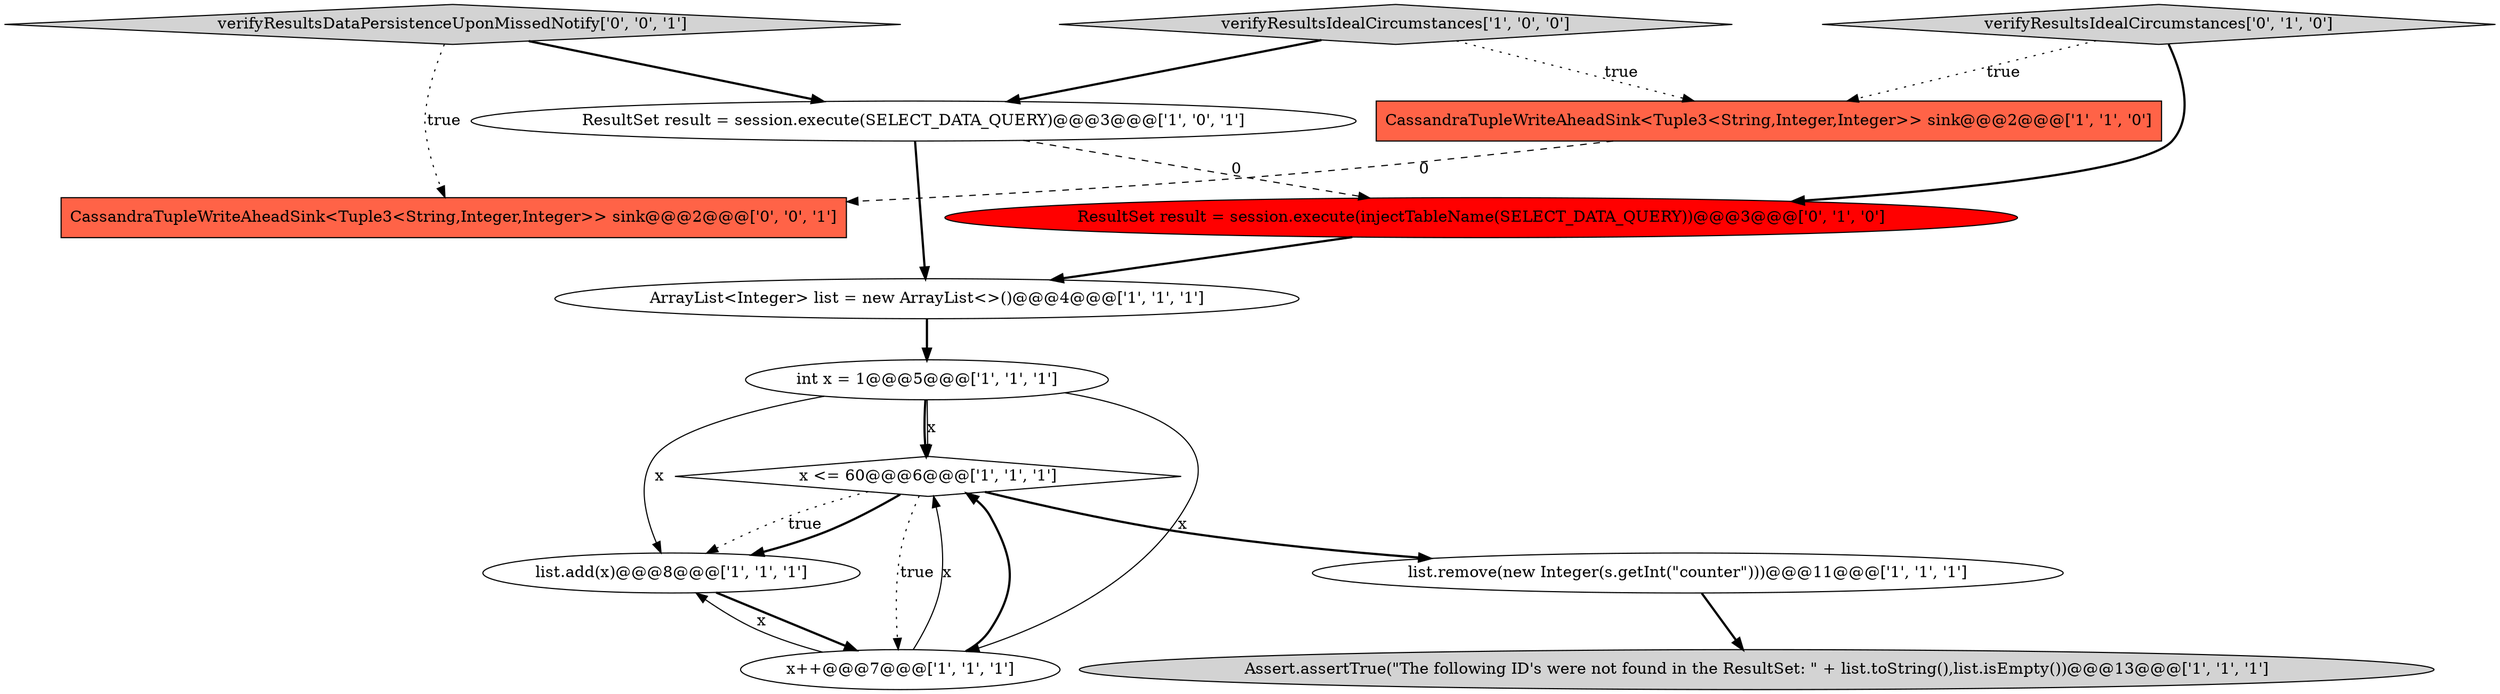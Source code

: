 digraph {
0 [style = filled, label = "list.remove(new Integer(s.getInt(\"counter\")))@@@11@@@['1', '1', '1']", fillcolor = white, shape = ellipse image = "AAA0AAABBB1BBB"];
12 [style = filled, label = "CassandraTupleWriteAheadSink<Tuple3<String,Integer,Integer>> sink@@@2@@@['0', '0', '1']", fillcolor = tomato, shape = box image = "AAA0AAABBB3BBB"];
10 [style = filled, label = "ResultSet result = session.execute(injectTableName(SELECT_DATA_QUERY))@@@3@@@['0', '1', '0']", fillcolor = red, shape = ellipse image = "AAA1AAABBB2BBB"];
3 [style = filled, label = "x <= 60@@@6@@@['1', '1', '1']", fillcolor = white, shape = diamond image = "AAA0AAABBB1BBB"];
7 [style = filled, label = "ArrayList<Integer> list = new ArrayList<>()@@@4@@@['1', '1', '1']", fillcolor = white, shape = ellipse image = "AAA0AAABBB1BBB"];
13 [style = filled, label = "verifyResultsDataPersistenceUponMissedNotify['0', '0', '1']", fillcolor = lightgray, shape = diamond image = "AAA0AAABBB3BBB"];
9 [style = filled, label = "verifyResultsIdealCircumstances['1', '0', '0']", fillcolor = lightgray, shape = diamond image = "AAA0AAABBB1BBB"];
4 [style = filled, label = "list.add(x)@@@8@@@['1', '1', '1']", fillcolor = white, shape = ellipse image = "AAA0AAABBB1BBB"];
2 [style = filled, label = "ResultSet result = session.execute(SELECT_DATA_QUERY)@@@3@@@['1', '0', '1']", fillcolor = white, shape = ellipse image = "AAA0AAABBB1BBB"];
1 [style = filled, label = "Assert.assertTrue(\"The following ID's were not found in the ResultSet: \" + list.toString(),list.isEmpty())@@@13@@@['1', '1', '1']", fillcolor = lightgray, shape = ellipse image = "AAA0AAABBB1BBB"];
6 [style = filled, label = "x++@@@7@@@['1', '1', '1']", fillcolor = white, shape = ellipse image = "AAA0AAABBB1BBB"];
8 [style = filled, label = "int x = 1@@@5@@@['1', '1', '1']", fillcolor = white, shape = ellipse image = "AAA0AAABBB1BBB"];
11 [style = filled, label = "verifyResultsIdealCircumstances['0', '1', '0']", fillcolor = lightgray, shape = diamond image = "AAA0AAABBB2BBB"];
5 [style = filled, label = "CassandraTupleWriteAheadSink<Tuple3<String,Integer,Integer>> sink@@@2@@@['1', '1', '0']", fillcolor = tomato, shape = box image = "AAA0AAABBB1BBB"];
6->3 [style = bold, label=""];
5->12 [style = dashed, label="0"];
13->12 [style = dotted, label="true"];
6->3 [style = solid, label="x"];
4->6 [style = bold, label=""];
9->2 [style = bold, label=""];
8->6 [style = solid, label="x"];
8->3 [style = bold, label=""];
3->4 [style = dotted, label="true"];
11->5 [style = dotted, label="true"];
3->6 [style = dotted, label="true"];
7->8 [style = bold, label=""];
3->4 [style = bold, label=""];
10->7 [style = bold, label=""];
6->4 [style = solid, label="x"];
3->0 [style = bold, label=""];
2->10 [style = dashed, label="0"];
11->10 [style = bold, label=""];
0->1 [style = bold, label=""];
8->4 [style = solid, label="x"];
8->3 [style = solid, label="x"];
2->7 [style = bold, label=""];
13->2 [style = bold, label=""];
9->5 [style = dotted, label="true"];
}
